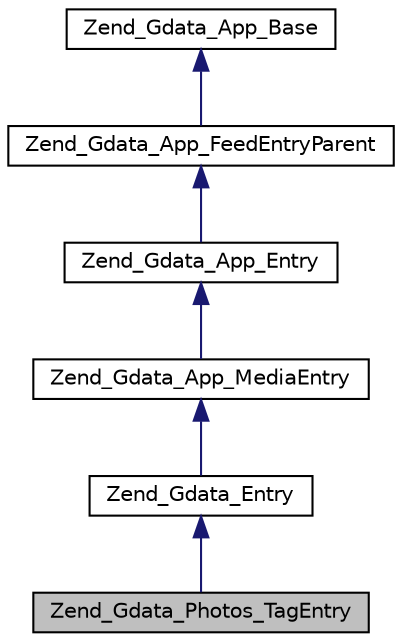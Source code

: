 digraph G
{
  edge [fontname="Helvetica",fontsize="10",labelfontname="Helvetica",labelfontsize="10"];
  node [fontname="Helvetica",fontsize="10",shape=record];
  Node1 [label="Zend_Gdata_Photos_TagEntry",height=0.2,width=0.4,color="black", fillcolor="grey75", style="filled" fontcolor="black"];
  Node2 -> Node1 [dir="back",color="midnightblue",fontsize="10",style="solid",fontname="Helvetica"];
  Node2 [label="Zend_Gdata_Entry",height=0.2,width=0.4,color="black", fillcolor="white", style="filled",URL="$class_zend___gdata___entry.html"];
  Node3 -> Node2 [dir="back",color="midnightblue",fontsize="10",style="solid",fontname="Helvetica"];
  Node3 [label="Zend_Gdata_App_MediaEntry",height=0.2,width=0.4,color="black", fillcolor="white", style="filled",URL="$class_zend___gdata___app___media_entry.html"];
  Node4 -> Node3 [dir="back",color="midnightblue",fontsize="10",style="solid",fontname="Helvetica"];
  Node4 [label="Zend_Gdata_App_Entry",height=0.2,width=0.4,color="black", fillcolor="white", style="filled",URL="$class_zend___gdata___app___entry.html"];
  Node5 -> Node4 [dir="back",color="midnightblue",fontsize="10",style="solid",fontname="Helvetica"];
  Node5 [label="Zend_Gdata_App_FeedEntryParent",height=0.2,width=0.4,color="black", fillcolor="white", style="filled",URL="$class_zend___gdata___app___feed_entry_parent.html"];
  Node6 -> Node5 [dir="back",color="midnightblue",fontsize="10",style="solid",fontname="Helvetica"];
  Node6 [label="Zend_Gdata_App_Base",height=0.2,width=0.4,color="black", fillcolor="white", style="filled",URL="$class_zend___gdata___app___base.html"];
}
